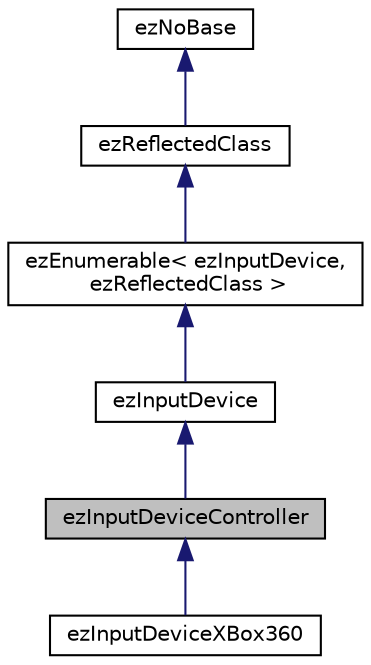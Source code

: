 digraph "ezInputDeviceController"
{
 // LATEX_PDF_SIZE
  edge [fontname="Helvetica",fontsize="10",labelfontname="Helvetica",labelfontsize="10"];
  node [fontname="Helvetica",fontsize="10",shape=record];
  Node1 [label="ezInputDeviceController",height=0.2,width=0.4,color="black", fillcolor="grey75", style="filled", fontcolor="black",tooltip="This class is the base class for all controller type input devices."];
  Node2 -> Node1 [dir="back",color="midnightblue",fontsize="10",style="solid",fontname="Helvetica"];
  Node2 [label="ezInputDevice",height=0.2,width=0.4,color="black", fillcolor="white", style="filled",URL="$df/d18/classez_input_device.htm",tooltip="The base class for all input device types."];
  Node3 -> Node2 [dir="back",color="midnightblue",fontsize="10",style="solid",fontname="Helvetica"];
  Node3 [label="ezEnumerable\< ezInputDevice,\l ezReflectedClass \>",height=0.2,width=0.4,color="black", fillcolor="white", style="filled",URL="$d5/d0b/classez_enumerable.htm",tooltip=" "];
  Node4 -> Node3 [dir="back",color="midnightblue",fontsize="10",style="solid",fontname="Helvetica"];
  Node4 [label="ezReflectedClass",height=0.2,width=0.4,color="black", fillcolor="white", style="filled",URL="$db/d45/classez_reflected_class.htm",tooltip="All classes that should be dynamically reflectable, need to be derived from this base class."];
  Node5 -> Node4 [dir="back",color="midnightblue",fontsize="10",style="solid",fontname="Helvetica"];
  Node5 [label="ezNoBase",height=0.2,width=0.4,color="black", fillcolor="white", style="filled",URL="$d4/d02/classez_no_base.htm",tooltip="Dummy type to pass to templates and macros that expect a base type for a class that has no base."];
  Node1 -> Node6 [dir="back",color="midnightblue",fontsize="10",style="solid",fontname="Helvetica"];
  Node6 [label="ezInputDeviceXBox360",height=0.2,width=0.4,color="black", fillcolor="white", style="filled",URL="$d9/d39/classez_input_device_x_box360.htm",tooltip="An implementation of ezInputDeviceController that handles XBox 360 controllers."];
}
